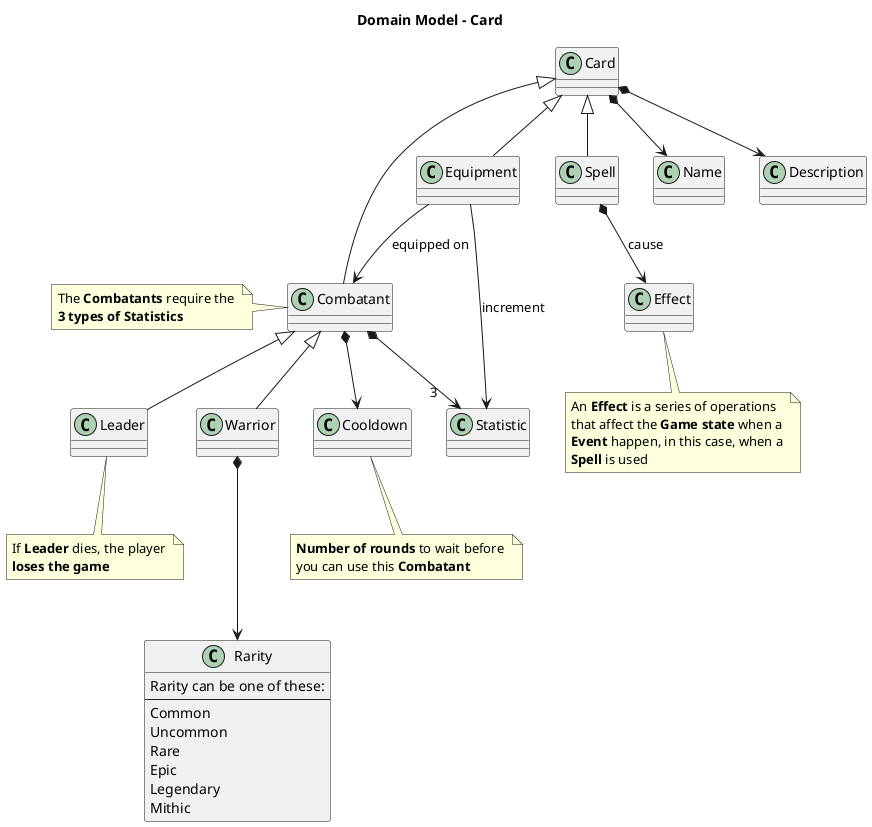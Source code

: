 @startuml 
title "Domain Model - Card"

class Card {}
class Spell {}
class Equipment {}
class Combatant {}
class Leader {}
class Warrior {}
class Rarity {
 Rarity can be one of these:
---
 Common
 Uncommon
 Rare
 Epic
 Legendary
 Mithic
}

Card *--> Name
Card *--> Description

Card <|-- Spell
Card <|-- Equipment 
Card <|-- Combatant 

Spell *--> Effect : cause

Equipment --> Combatant : equipped on
Equipment --> Statistic : increment

Combatant <|-- Leader
Combatant <|-- Warrior
Combatant *--> "3    " Statistic
Combatant *--> Cooldown

Warrior *---> Rarity

note bottom of Effect
	An **Effect** is a series of operations 
	that affect the **Game state** when a 
	**Event** happen, in this case, when a
	**Spell** is used
end note

note left of Combatant
	The **Combatants** require the 
	**3 types of Statistics**
end note

note bottom of Leader
	If **Leader** dies, the player 
	**loses the game**
end note

note bottom of Cooldown
	**Number of rounds** to wait before 
	you can use this **Combatant**
end note

@enduml